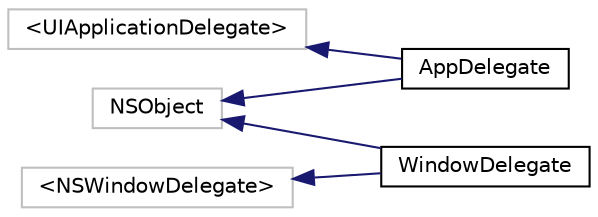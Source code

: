 digraph "Graphical Class Hierarchy"
{
 // LATEX_PDF_SIZE
  edge [fontname="Helvetica",fontsize="10",labelfontname="Helvetica",labelfontsize="10"];
  node [fontname="Helvetica",fontsize="10",shape=record];
  rankdir="LR";
  Node878 [label="NSObject",height=0.2,width=0.4,color="grey75", fillcolor="white", style="filled",tooltip=" "];
  Node878 -> Node0 [dir="back",color="midnightblue",fontsize="10",style="solid",fontname="Helvetica"];
  Node0 [label="AppDelegate",height=0.2,width=0.4,color="black", fillcolor="white", style="filled",URL="$interfaceAppDelegate.html",tooltip=" "];
  Node878 -> Node880 [dir="back",color="midnightblue",fontsize="10",style="solid",fontname="Helvetica"];
  Node880 [label="WindowDelegate",height=0.2,width=0.4,color="black", fillcolor="white", style="filled",URL="$interfaceWindowDelegate.html",tooltip=" "];
  Node884 [label="\<NSWindowDelegate\>",height=0.2,width=0.4,color="grey75", fillcolor="white", style="filled",tooltip=" "];
  Node884 -> Node880 [dir="back",color="midnightblue",fontsize="10",style="solid",fontname="Helvetica"];
  Node1161 [label="\<UIApplicationDelegate\>",height=0.2,width=0.4,color="grey75", fillcolor="white", style="filled",tooltip=" "];
  Node1161 -> Node0 [dir="back",color="midnightblue",fontsize="10",style="solid",fontname="Helvetica"];
}
